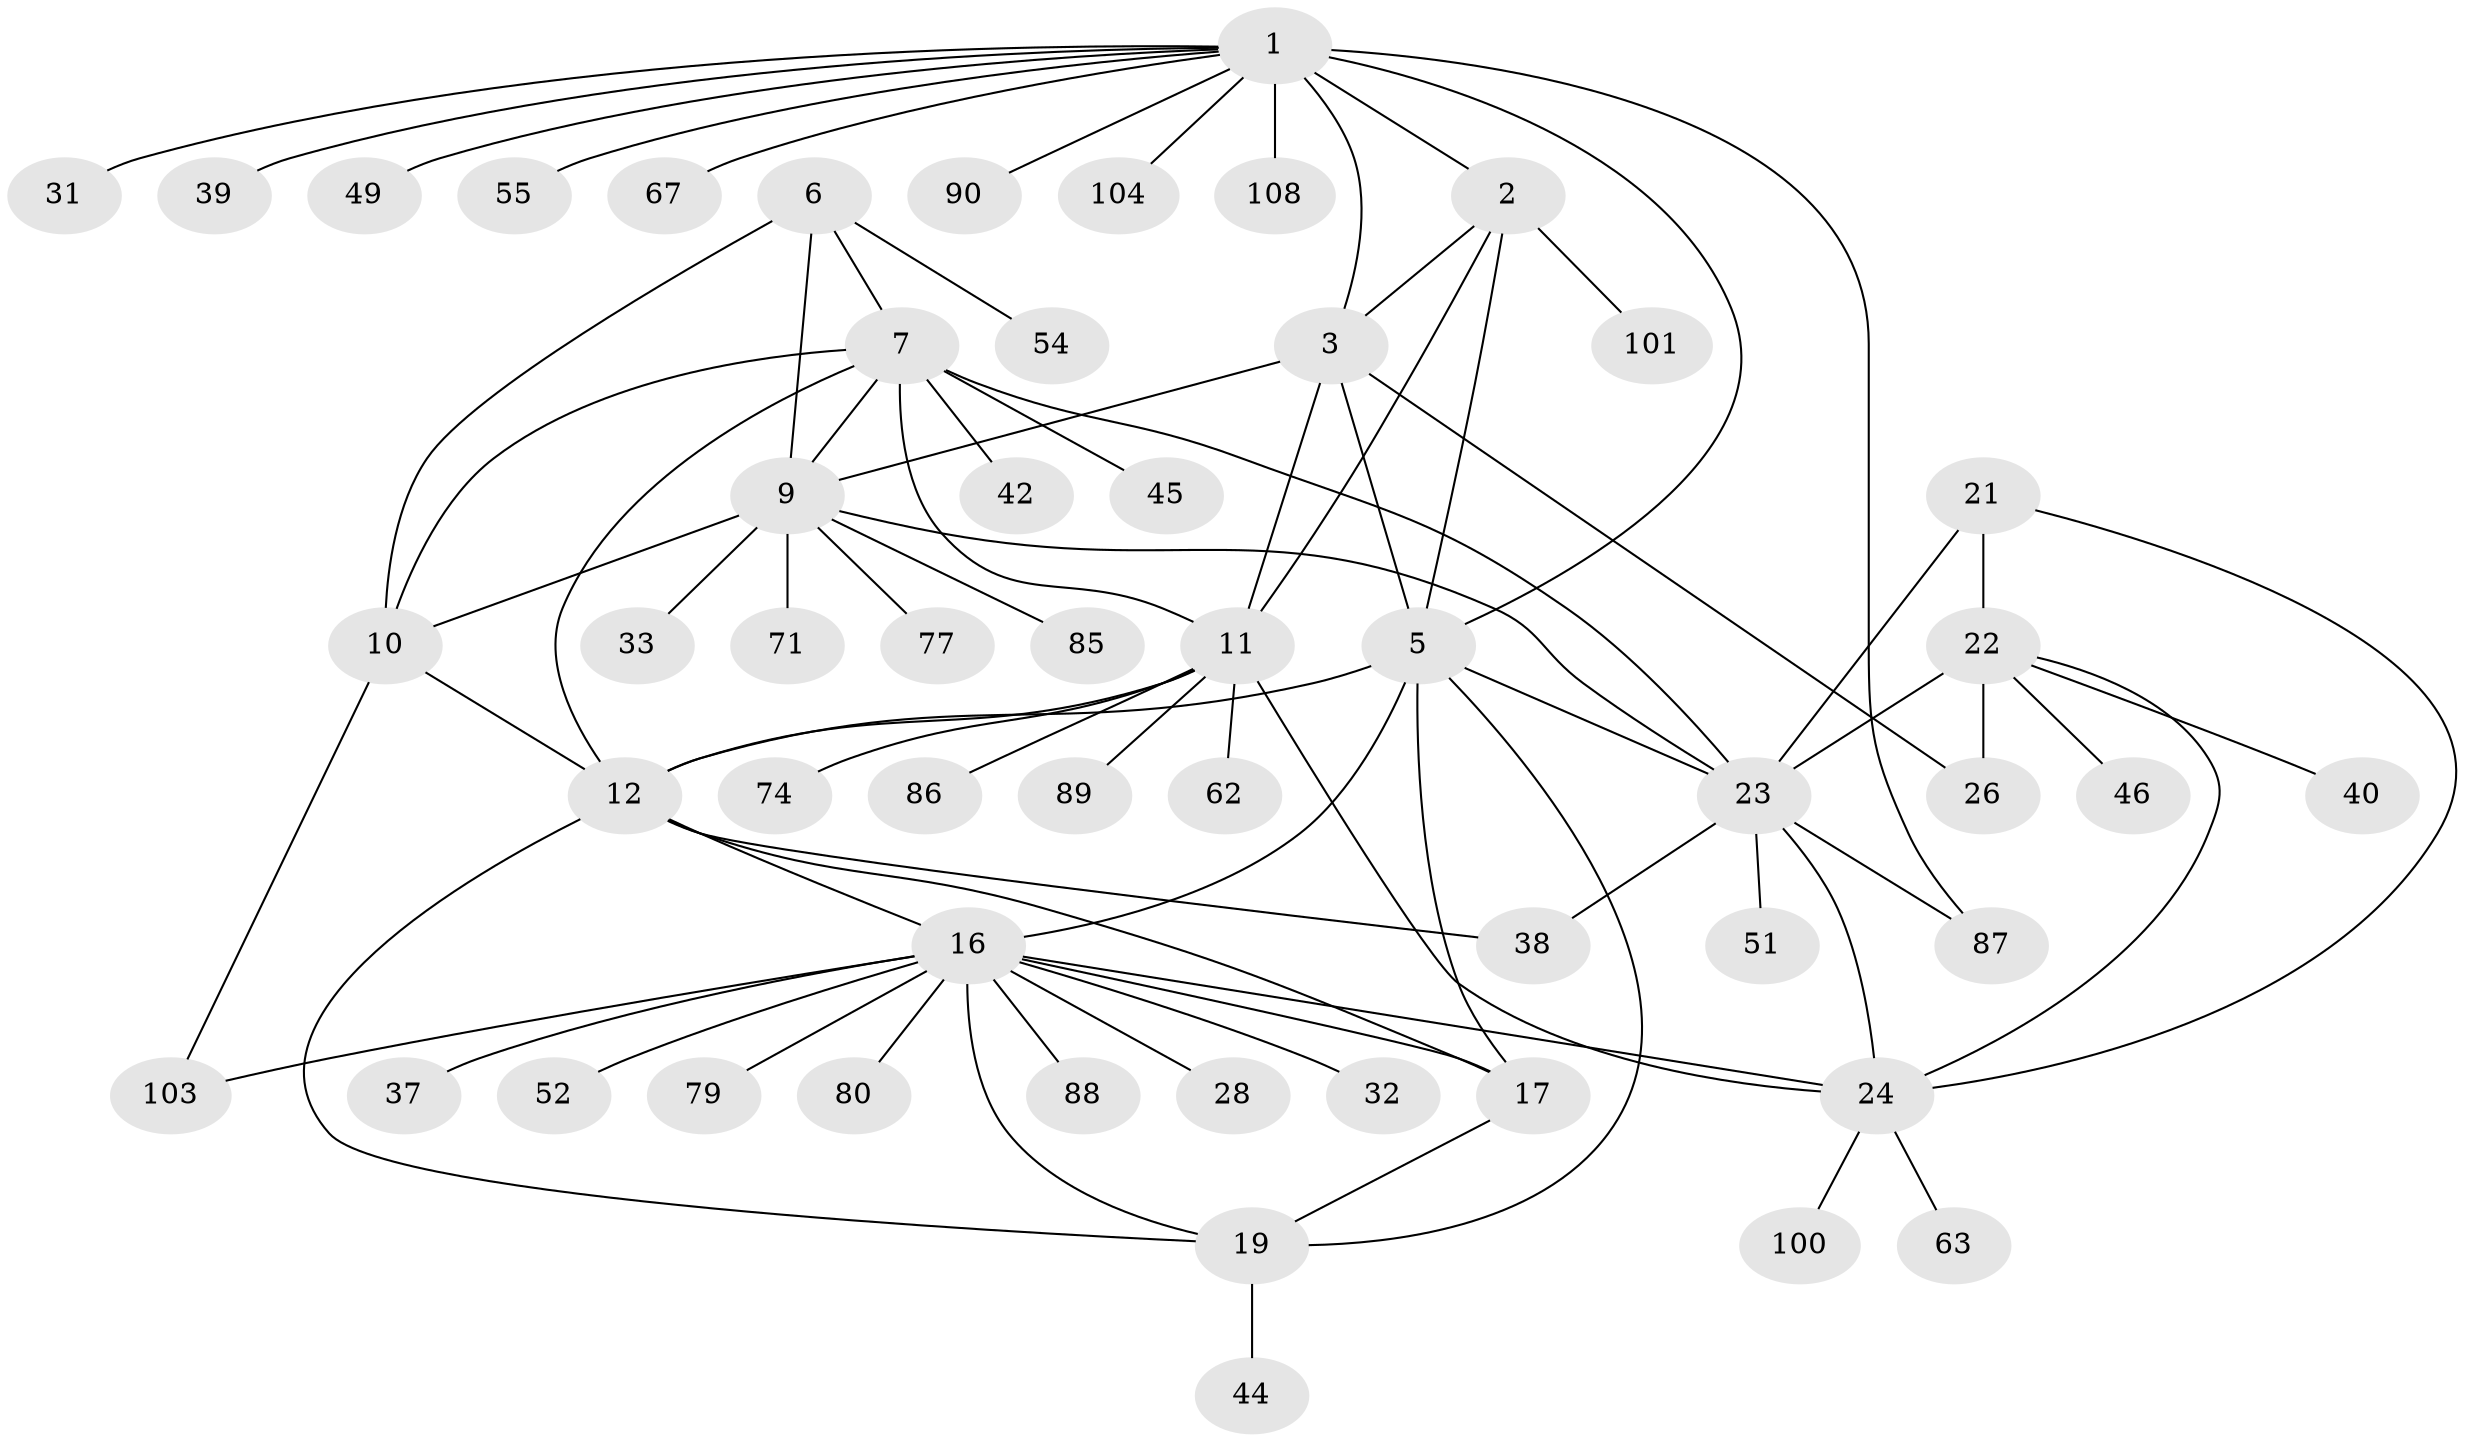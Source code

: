 // original degree distribution, {10: 0.027777777777777776, 6: 0.037037037037037035, 8: 0.018518518518518517, 11: 0.027777777777777776, 7: 0.046296296296296294, 5: 0.027777777777777776, 9: 0.027777777777777776, 13: 0.009259259259259259, 4: 0.018518518518518517, 2: 0.1388888888888889, 1: 0.6111111111111112, 3: 0.009259259259259259}
// Generated by graph-tools (version 1.1) at 2025/15/03/09/25 04:15:44]
// undirected, 54 vertices, 81 edges
graph export_dot {
graph [start="1"]
  node [color=gray90,style=filled];
  1 [super="+4"];
  2;
  3 [super="+69+93"];
  5 [super="+18+41+48+66+107"];
  6 [super="+60+50+8"];
  7 [super="+15"];
  9;
  10;
  11 [super="+14"];
  12 [super="+29+13+73+76+99+65+78"];
  16;
  17 [super="+36"];
  19;
  21;
  22 [super="+27"];
  23 [super="+25+81"];
  24 [super="+47+70+84"];
  26;
  28;
  31;
  32;
  33;
  37 [super="+72+105+57"];
  38;
  39;
  40;
  42 [super="+83"];
  44;
  45;
  46;
  49;
  51;
  52;
  54;
  55;
  62;
  63;
  67;
  71 [super="+102"];
  74;
  77;
  79;
  80;
  85;
  86;
  87;
  88;
  89;
  90;
  100;
  101;
  103;
  104;
  108;
  1 -- 2 [weight=2];
  1 -- 3 [weight=2];
  1 -- 5 [weight=2];
  1 -- 39;
  1 -- 49;
  1 -- 87;
  1 -- 90;
  1 -- 104;
  1 -- 108;
  1 -- 67;
  1 -- 55;
  1 -- 31;
  2 -- 3;
  2 -- 5;
  2 -- 11;
  2 -- 101;
  3 -- 5;
  3 -- 9;
  3 -- 26;
  3 -- 11;
  5 -- 16;
  5 -- 17;
  5 -- 19;
  5 -- 12 [weight=2];
  5 -- 23;
  6 -- 7 [weight=2];
  6 -- 9 [weight=2];
  6 -- 10 [weight=2];
  6 -- 54;
  7 -- 9;
  7 -- 10;
  7 -- 42;
  7 -- 23;
  7 -- 11 [weight=2];
  7 -- 12 [weight=2];
  7 -- 45;
  9 -- 10;
  9 -- 33;
  9 -- 71;
  9 -- 77;
  9 -- 85;
  9 -- 23;
  10 -- 103;
  10 -- 12;
  11 -- 12 [weight=4];
  11 -- 24;
  11 -- 89;
  11 -- 74;
  11 -- 86;
  11 -- 62;
  12 -- 38;
  12 -- 16;
  12 -- 17;
  12 -- 19;
  16 -- 17;
  16 -- 19;
  16 -- 24;
  16 -- 28;
  16 -- 32;
  16 -- 37;
  16 -- 52;
  16 -- 79;
  16 -- 80;
  16 -- 88;
  16 -- 103;
  17 -- 19;
  19 -- 44;
  21 -- 22;
  21 -- 23 [weight=2];
  21 -- 24;
  22 -- 23 [weight=2];
  22 -- 24;
  22 -- 26;
  22 -- 40;
  22 -- 46;
  23 -- 24 [weight=2];
  23 -- 51;
  23 -- 38;
  23 -- 87;
  24 -- 63;
  24 -- 100;
}
